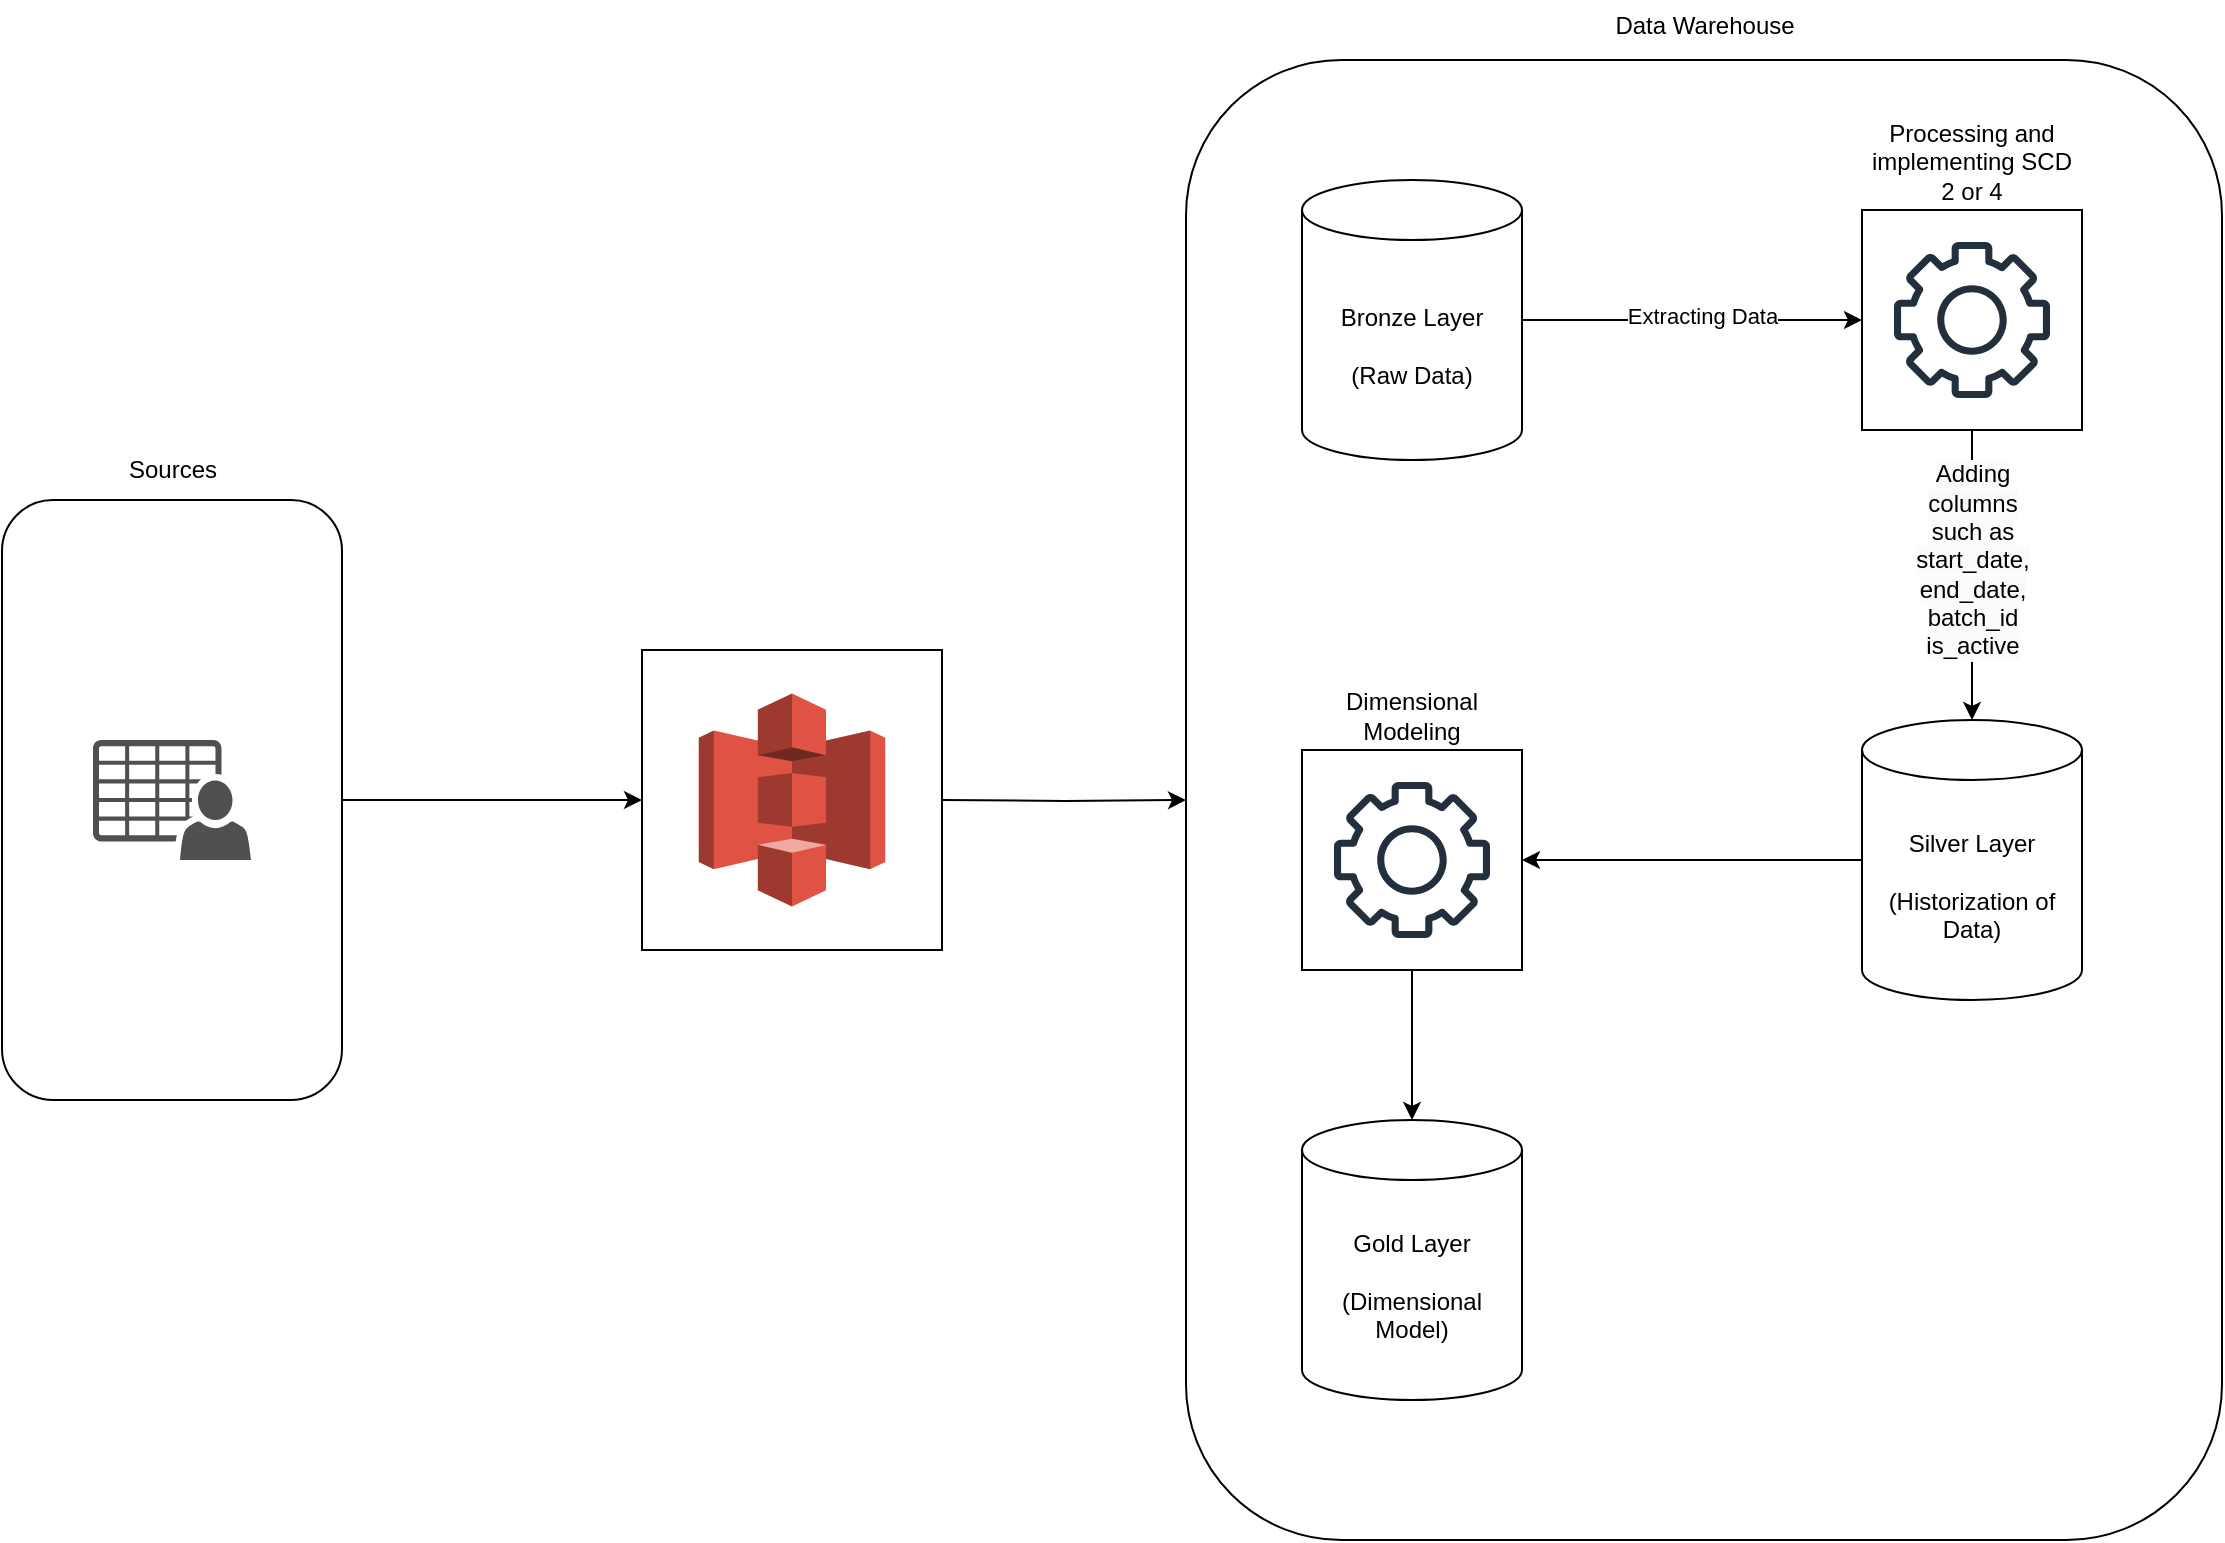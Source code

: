 <mxfile version="24.4.9" type="device">
  <diagram name="Page-1" id="F3d8j_xdj0K5PrZPjPcD">
    <mxGraphModel dx="1687" dy="908" grid="1" gridSize="10" guides="1" tooltips="1" connect="1" arrows="1" fold="1" page="1" pageScale="1" pageWidth="850" pageHeight="1100" math="0" shadow="0">
      <root>
        <mxCell id="0" />
        <mxCell id="1" parent="0" />
        <mxCell id="vPkWRUFjH7KnqTRXdNKg-2" value="" style="rounded=1;whiteSpace=wrap;html=1;" vertex="1" parent="1">
          <mxGeometry x="672" y="30" width="518" height="740" as="geometry" />
        </mxCell>
        <mxCell id="vPkWRUFjH7KnqTRXdNKg-15" style="edgeStyle=orthogonalEdgeStyle;rounded=0;orthogonalLoop=1;jettySize=auto;html=1;entryX=0;entryY=0.5;entryDx=0;entryDy=0;" edge="1" parent="1" source="vPkWRUFjH7KnqTRXdNKg-3" target="vPkWRUFjH7KnqTRXdNKg-26">
          <mxGeometry relative="1" as="geometry">
            <mxPoint x="390" y="400" as="targetPoint" />
          </mxGeometry>
        </mxCell>
        <mxCell id="vPkWRUFjH7KnqTRXdNKg-3" value="" style="rounded=1;whiteSpace=wrap;html=1;" vertex="1" parent="1">
          <mxGeometry x="80" y="250" width="170" height="300" as="geometry" />
        </mxCell>
        <mxCell id="vPkWRUFjH7KnqTRXdNKg-4" value="Sources" style="text;html=1;align=center;verticalAlign=middle;resizable=0;points=[];autosize=1;strokeColor=none;fillColor=none;" vertex="1" parent="1">
          <mxGeometry x="130" y="220" width="70" height="30" as="geometry" />
        </mxCell>
        <mxCell id="vPkWRUFjH7KnqTRXdNKg-5" value="" style="sketch=0;pointerEvents=1;shadow=0;dashed=0;html=1;strokeColor=none;fillColor=#505050;labelPosition=center;verticalLabelPosition=bottom;verticalAlign=top;outlineConnect=0;align=center;shape=mxgraph.office.users.csv_file;" vertex="1" parent="1">
          <mxGeometry x="125.5" y="370" width="79" height="60" as="geometry" />
        </mxCell>
        <mxCell id="vPkWRUFjH7KnqTRXdNKg-20" style="edgeStyle=orthogonalEdgeStyle;rounded=0;orthogonalLoop=1;jettySize=auto;html=1;entryX=0;entryY=0.5;entryDx=0;entryDy=0;" edge="1" parent="1" source="vPkWRUFjH7KnqTRXdNKg-7" target="vPkWRUFjH7KnqTRXdNKg-19">
          <mxGeometry relative="1" as="geometry" />
        </mxCell>
        <mxCell id="vPkWRUFjH7KnqTRXdNKg-21" value="Extracting Data" style="edgeLabel;html=1;align=center;verticalAlign=middle;resizable=0;points=[];" vertex="1" connectable="0" parent="vPkWRUFjH7KnqTRXdNKg-20">
          <mxGeometry x="0.271" y="2" relative="1" as="geometry">
            <mxPoint x="-18" as="offset" />
          </mxGeometry>
        </mxCell>
        <mxCell id="vPkWRUFjH7KnqTRXdNKg-7" value="Bronze Layer&lt;div&gt;&lt;br&gt;&lt;/div&gt;&lt;div&gt;(Raw Data)&lt;/div&gt;" style="shape=cylinder3;whiteSpace=wrap;html=1;boundedLbl=1;backgroundOutline=1;size=15;" vertex="1" parent="1">
          <mxGeometry x="730" y="90" width="110" height="140" as="geometry" />
        </mxCell>
        <mxCell id="vPkWRUFjH7KnqTRXdNKg-31" style="edgeStyle=orthogonalEdgeStyle;rounded=0;orthogonalLoop=1;jettySize=auto;html=1;entryX=1;entryY=0.5;entryDx=0;entryDy=0;" edge="1" parent="1" source="vPkWRUFjH7KnqTRXdNKg-8" target="vPkWRUFjH7KnqTRXdNKg-29">
          <mxGeometry relative="1" as="geometry" />
        </mxCell>
        <mxCell id="vPkWRUFjH7KnqTRXdNKg-8" value="Silver Layer&lt;div&gt;&lt;br&gt;&lt;/div&gt;&lt;div&gt;(Historization of Data)&lt;/div&gt;" style="shape=cylinder3;whiteSpace=wrap;html=1;boundedLbl=1;backgroundOutline=1;size=15;" vertex="1" parent="1">
          <mxGeometry x="1010" y="360" width="110" height="140" as="geometry" />
        </mxCell>
        <mxCell id="vPkWRUFjH7KnqTRXdNKg-9" value="Gold Layer&lt;div&gt;&lt;br&gt;&lt;div&gt;(Dimensional Model)&lt;/div&gt;&lt;/div&gt;" style="shape=cylinder3;whiteSpace=wrap;html=1;boundedLbl=1;backgroundOutline=1;size=15;" vertex="1" parent="1">
          <mxGeometry x="730" y="560" width="110" height="140" as="geometry" />
        </mxCell>
        <mxCell id="vPkWRUFjH7KnqTRXdNKg-16" style="edgeStyle=orthogonalEdgeStyle;rounded=0;orthogonalLoop=1;jettySize=auto;html=1;" edge="1" parent="1" target="vPkWRUFjH7KnqTRXdNKg-2">
          <mxGeometry relative="1" as="geometry">
            <mxPoint x="550" y="400" as="sourcePoint" />
          </mxGeometry>
        </mxCell>
        <mxCell id="vPkWRUFjH7KnqTRXdNKg-17" value="Data Warehouse&lt;div&gt;&lt;br&gt;&lt;/div&gt;" style="text;html=1;align=center;verticalAlign=middle;resizable=0;points=[];autosize=1;strokeColor=none;fillColor=none;" vertex="1" parent="1">
          <mxGeometry x="876" width="110" height="40" as="geometry" />
        </mxCell>
        <mxCell id="vPkWRUFjH7KnqTRXdNKg-22" style="edgeStyle=orthogonalEdgeStyle;rounded=0;orthogonalLoop=1;jettySize=auto;html=1;" edge="1" parent="1" source="vPkWRUFjH7KnqTRXdNKg-19" target="vPkWRUFjH7KnqTRXdNKg-8">
          <mxGeometry relative="1" as="geometry" />
        </mxCell>
        <mxCell id="vPkWRUFjH7KnqTRXdNKg-23" value="&lt;span style=&quot;font-size: 12px; text-wrap: wrap; background-color: rgb(251, 251, 251);&quot;&gt;Adding columns such as start_date, end_date, batch_id is_active&lt;/span&gt;" style="edgeLabel;html=1;align=center;verticalAlign=middle;resizable=0;points=[];" vertex="1" connectable="0" parent="vPkWRUFjH7KnqTRXdNKg-22">
          <mxGeometry x="0.103" y="-1" relative="1" as="geometry">
            <mxPoint x="1" y="-15" as="offset" />
          </mxGeometry>
        </mxCell>
        <mxCell id="vPkWRUFjH7KnqTRXdNKg-19" value="Processing and implementing SCD 2 or 4&lt;div&gt;&lt;br&gt;&lt;/div&gt;&lt;div&gt;&lt;br&gt;&lt;/div&gt;&lt;div&gt;&lt;br&gt;&lt;/div&gt;&lt;div&gt;&lt;br&gt;&lt;/div&gt;&lt;div&gt;&lt;br&gt;&lt;/div&gt;&lt;div&gt;&lt;br&gt;&lt;/div&gt;&lt;div&gt;&lt;br&gt;&lt;/div&gt;&lt;div&gt;&lt;br&gt;&lt;/div&gt;&lt;div&gt;&lt;br&gt;&lt;/div&gt;&lt;div&gt;&lt;br&gt;&lt;/div&gt;&lt;div&gt;&lt;br&gt;&lt;/div&gt;" style="whiteSpace=wrap;html=1;aspect=fixed;" vertex="1" parent="1">
          <mxGeometry x="1010" y="105" width="110" height="110" as="geometry" />
        </mxCell>
        <mxCell id="vPkWRUFjH7KnqTRXdNKg-18" value="" style="sketch=0;outlineConnect=0;fontColor=#232F3E;gradientColor=none;fillColor=#232F3D;strokeColor=none;dashed=0;verticalLabelPosition=bottom;verticalAlign=top;align=center;html=1;fontSize=12;fontStyle=0;aspect=fixed;pointerEvents=1;shape=mxgraph.aws4.gear;" vertex="1" parent="1">
          <mxGeometry x="1026" y="121" width="78" height="78" as="geometry" />
        </mxCell>
        <mxCell id="vPkWRUFjH7KnqTRXdNKg-26" value="" style="whiteSpace=wrap;html=1;aspect=fixed;" vertex="1" parent="1">
          <mxGeometry x="400" y="325" width="150" height="150" as="geometry" />
        </mxCell>
        <mxCell id="vPkWRUFjH7KnqTRXdNKg-28" value="" style="outlineConnect=0;dashed=0;verticalLabelPosition=bottom;verticalAlign=top;align=center;html=1;shape=mxgraph.aws3.s3;fillColor=#E05243;gradientColor=none;" vertex="1" parent="1">
          <mxGeometry x="428.38" y="346.75" width="93.25" height="106.5" as="geometry" />
        </mxCell>
        <mxCell id="vPkWRUFjH7KnqTRXdNKg-32" style="edgeStyle=orthogonalEdgeStyle;rounded=0;orthogonalLoop=1;jettySize=auto;html=1;" edge="1" parent="1" source="vPkWRUFjH7KnqTRXdNKg-29" target="vPkWRUFjH7KnqTRXdNKg-9">
          <mxGeometry relative="1" as="geometry" />
        </mxCell>
        <mxCell id="vPkWRUFjH7KnqTRXdNKg-29" value="&lt;div&gt;Dimensional Modeling&lt;/div&gt;&lt;div&gt;&lt;br&gt;&lt;/div&gt;&lt;div&gt;&lt;br&gt;&lt;/div&gt;&lt;div&gt;&lt;br&gt;&lt;/div&gt;&lt;div&gt;&lt;br&gt;&lt;/div&gt;&lt;div&gt;&lt;br&gt;&lt;/div&gt;&lt;div&gt;&lt;br&gt;&lt;/div&gt;&lt;div&gt;&lt;br&gt;&lt;/div&gt;&lt;div&gt;&lt;br&gt;&lt;/div&gt;&lt;div&gt;&lt;br&gt;&lt;/div&gt;&lt;div&gt;&lt;br&gt;&lt;/div&gt;" style="whiteSpace=wrap;html=1;aspect=fixed;" vertex="1" parent="1">
          <mxGeometry x="730" y="375" width="110" height="110" as="geometry" />
        </mxCell>
        <mxCell id="vPkWRUFjH7KnqTRXdNKg-30" value="" style="sketch=0;outlineConnect=0;fontColor=#232F3E;gradientColor=none;fillColor=#232F3D;strokeColor=none;dashed=0;verticalLabelPosition=bottom;verticalAlign=top;align=center;html=1;fontSize=12;fontStyle=0;aspect=fixed;pointerEvents=1;shape=mxgraph.aws4.gear;" vertex="1" parent="1">
          <mxGeometry x="746" y="391" width="78" height="78" as="geometry" />
        </mxCell>
      </root>
    </mxGraphModel>
  </diagram>
</mxfile>

